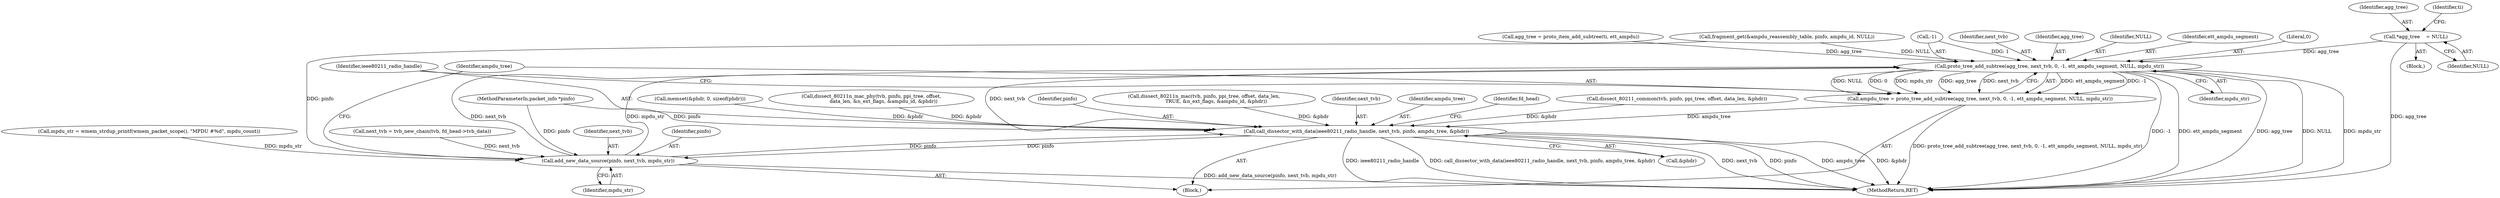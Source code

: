 digraph "0_wireshark_2c13e97d656c1c0ac4d76eb9d307664aae0e0cf7_0@pointer" {
"1000145" [label="(Call,*agg_tree    = NULL)"];
"1000893" [label="(Call,proto_tree_add_subtree(agg_tree, next_tvb, 0, -1, ett_ampdu_segment, NULL, mpdu_str))"];
"1000891" [label="(Call,ampdu_tree = proto_tree_add_subtree(agg_tree, next_tvb, 0, -1, ett_ampdu_segment, NULL, mpdu_str))"];
"1000902" [label="(Call,call_dissector_with_data(ieee80211_radio_handle, next_tvb, pinfo, ampdu_tree, &phdr))"];
"1000887" [label="(Call,add_new_data_source(pinfo, next_tvb, mpdu_str))"];
"1000145" [label="(Call,*agg_tree    = NULL)"];
"1000889" [label="(Identifier,next_tvb)"];
"1000887" [label="(Call,add_new_data_source(pinfo, next_tvb, mpdu_str))"];
"1000903" [label="(Identifier,ieee80211_radio_handle)"];
"1000146" [label="(Identifier,agg_tree)"];
"1000892" [label="(Identifier,ampdu_tree)"];
"1000891" [label="(Call,ampdu_tree = proto_tree_add_subtree(agg_tree, next_tvb, 0, -1, ett_ampdu_segment, NULL, mpdu_str))"];
"1000125" [label="(MethodParameterIn,packet_info *pinfo)"];
"1000901" [label="(Identifier,mpdu_str)"];
"1000330" [label="(Call,memset(&phdr, 0, sizeof(phdr)))"];
"1000413" [label="(Call,dissect_80211n_mac_phy(tvb, pinfo, ppi_tree, offset,\n                data_len, &n_ext_flags, &ampdu_id, &phdr))"];
"1000905" [label="(Identifier,pinfo)"];
"1000150" [label="(Identifier,ti)"];
"1000890" [label="(Identifier,mpdu_str)"];
"1000127" [label="(Block,)"];
"1000855" [label="(Call,agg_tree = proto_item_add_subtree(ti, ett_ampdu))"];
"1000731" [label="(Call,fragment_get(&ampdu_reassembly_table, pinfo, ampdu_id, NULL))"];
"1000871" [label="(Block,)"];
"1000897" [label="(Call,-1)"];
"1000895" [label="(Identifier,next_tvb)"];
"1000894" [label="(Identifier,agg_tree)"];
"1000900" [label="(Identifier,NULL)"];
"1000899" [label="(Identifier,ett_ampdu_segment)"];
"1000398" [label="(Call,dissect_80211n_mac(tvb, pinfo, ppi_tree, offset, data_len,\n                TRUE, &n_ext_flags, &ampdu_id, &phdr))"];
"1000888" [label="(Identifier,pinfo)"];
"1000874" [label="(Call,mpdu_str = wmem_strdup_printf(wmem_packet_scope(), \"MPDU #%d\", mpdu_count))"];
"1000880" [label="(Call,next_tvb = tvb_new_chain(tvb, fd_head->tvb_data))"];
"1000904" [label="(Identifier,next_tvb)"];
"1000906" [label="(Identifier,ampdu_tree)"];
"1000902" [label="(Call,call_dissector_with_data(ieee80211_radio_handle, next_tvb, pinfo, ampdu_tree, &phdr))"];
"1000910" [label="(Identifier,fd_head)"];
"1000896" [label="(Literal,0)"];
"1000893" [label="(Call,proto_tree_add_subtree(agg_tree, next_tvb, 0, -1, ett_ampdu_segment, NULL, mpdu_str))"];
"1000388" [label="(Call,dissect_80211_common(tvb, pinfo, ppi_tree, offset, data_len, &phdr))"];
"1000147" [label="(Identifier,NULL)"];
"1000907" [label="(Call,&phdr)"];
"1001002" [label="(MethodReturn,RET)"];
"1000145" -> "1000127"  [label="AST: "];
"1000145" -> "1000147"  [label="CFG: "];
"1000146" -> "1000145"  [label="AST: "];
"1000147" -> "1000145"  [label="AST: "];
"1000150" -> "1000145"  [label="CFG: "];
"1000145" -> "1001002"  [label="DDG: agg_tree"];
"1000145" -> "1000893"  [label="DDG: agg_tree"];
"1000893" -> "1000891"  [label="AST: "];
"1000893" -> "1000901"  [label="CFG: "];
"1000894" -> "1000893"  [label="AST: "];
"1000895" -> "1000893"  [label="AST: "];
"1000896" -> "1000893"  [label="AST: "];
"1000897" -> "1000893"  [label="AST: "];
"1000899" -> "1000893"  [label="AST: "];
"1000900" -> "1000893"  [label="AST: "];
"1000901" -> "1000893"  [label="AST: "];
"1000891" -> "1000893"  [label="CFG: "];
"1000893" -> "1001002"  [label="DDG: -1"];
"1000893" -> "1001002"  [label="DDG: ett_ampdu_segment"];
"1000893" -> "1001002"  [label="DDG: agg_tree"];
"1000893" -> "1001002"  [label="DDG: NULL"];
"1000893" -> "1001002"  [label="DDG: mpdu_str"];
"1000893" -> "1000891"  [label="DDG: ett_ampdu_segment"];
"1000893" -> "1000891"  [label="DDG: -1"];
"1000893" -> "1000891"  [label="DDG: NULL"];
"1000893" -> "1000891"  [label="DDG: 0"];
"1000893" -> "1000891"  [label="DDG: mpdu_str"];
"1000893" -> "1000891"  [label="DDG: agg_tree"];
"1000893" -> "1000891"  [label="DDG: next_tvb"];
"1000855" -> "1000893"  [label="DDG: agg_tree"];
"1000887" -> "1000893"  [label="DDG: next_tvb"];
"1000887" -> "1000893"  [label="DDG: mpdu_str"];
"1000897" -> "1000893"  [label="DDG: 1"];
"1000731" -> "1000893"  [label="DDG: NULL"];
"1000893" -> "1000902"  [label="DDG: next_tvb"];
"1000891" -> "1000871"  [label="AST: "];
"1000892" -> "1000891"  [label="AST: "];
"1000903" -> "1000891"  [label="CFG: "];
"1000891" -> "1001002"  [label="DDG: proto_tree_add_subtree(agg_tree, next_tvb, 0, -1, ett_ampdu_segment, NULL, mpdu_str)"];
"1000891" -> "1000902"  [label="DDG: ampdu_tree"];
"1000902" -> "1000871"  [label="AST: "];
"1000902" -> "1000907"  [label="CFG: "];
"1000903" -> "1000902"  [label="AST: "];
"1000904" -> "1000902"  [label="AST: "];
"1000905" -> "1000902"  [label="AST: "];
"1000906" -> "1000902"  [label="AST: "];
"1000907" -> "1000902"  [label="AST: "];
"1000910" -> "1000902"  [label="CFG: "];
"1000902" -> "1001002"  [label="DDG: next_tvb"];
"1000902" -> "1001002"  [label="DDG: pinfo"];
"1000902" -> "1001002"  [label="DDG: ampdu_tree"];
"1000902" -> "1001002"  [label="DDG: &phdr"];
"1000902" -> "1001002"  [label="DDG: ieee80211_radio_handle"];
"1000902" -> "1001002"  [label="DDG: call_dissector_with_data(ieee80211_radio_handle, next_tvb, pinfo, ampdu_tree, &phdr)"];
"1000902" -> "1000887"  [label="DDG: pinfo"];
"1000887" -> "1000902"  [label="DDG: pinfo"];
"1000125" -> "1000902"  [label="DDG: pinfo"];
"1000330" -> "1000902"  [label="DDG: &phdr"];
"1000388" -> "1000902"  [label="DDG: &phdr"];
"1000398" -> "1000902"  [label="DDG: &phdr"];
"1000413" -> "1000902"  [label="DDG: &phdr"];
"1000887" -> "1000871"  [label="AST: "];
"1000887" -> "1000890"  [label="CFG: "];
"1000888" -> "1000887"  [label="AST: "];
"1000889" -> "1000887"  [label="AST: "];
"1000890" -> "1000887"  [label="AST: "];
"1000892" -> "1000887"  [label="CFG: "];
"1000887" -> "1001002"  [label="DDG: add_new_data_source(pinfo, next_tvb, mpdu_str)"];
"1000731" -> "1000887"  [label="DDG: pinfo"];
"1000125" -> "1000887"  [label="DDG: pinfo"];
"1000880" -> "1000887"  [label="DDG: next_tvb"];
"1000874" -> "1000887"  [label="DDG: mpdu_str"];
}
